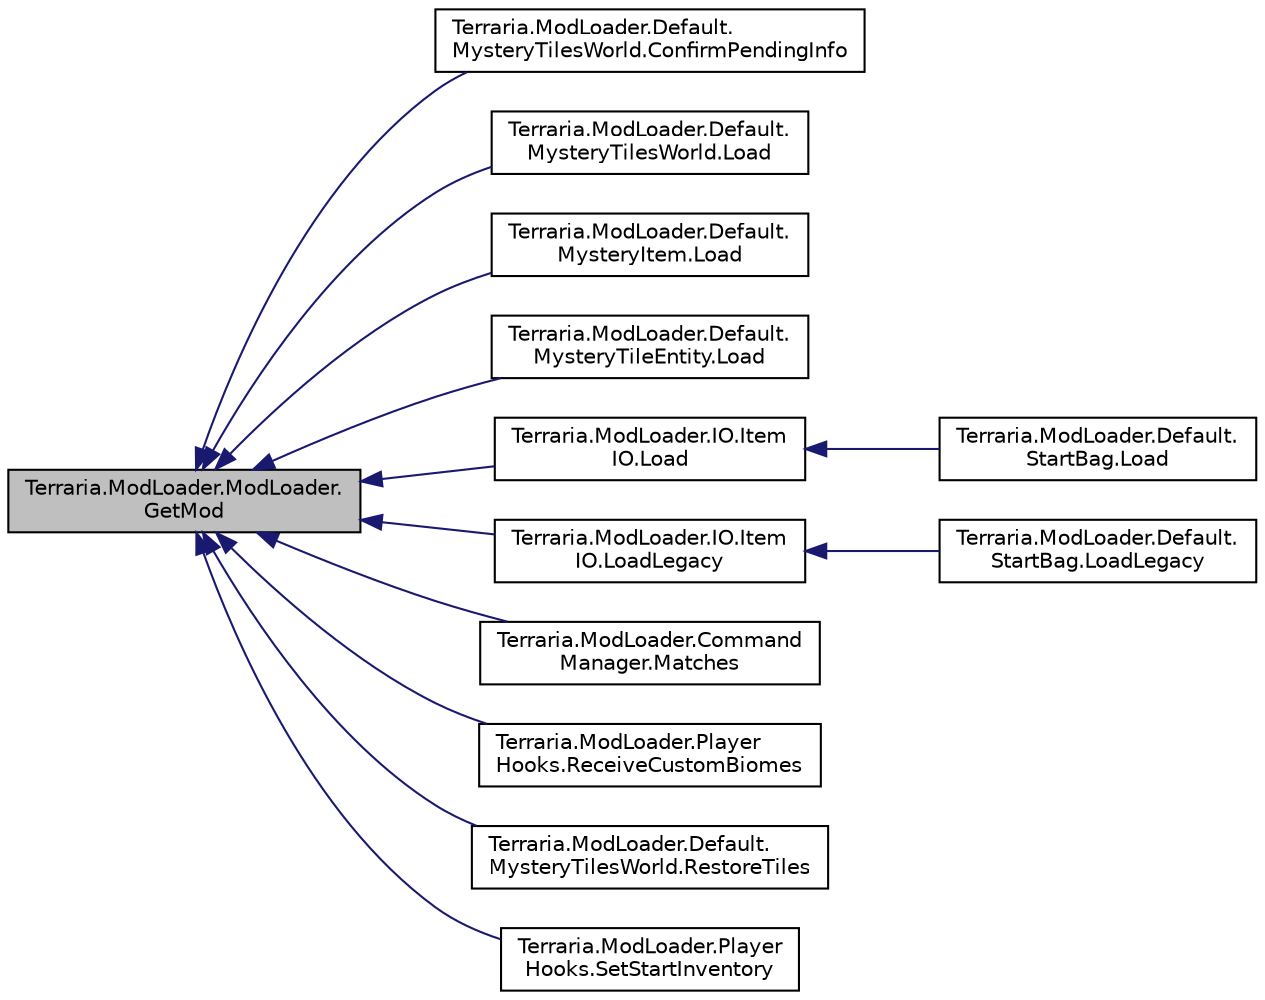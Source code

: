 digraph "Terraria.ModLoader.ModLoader.GetMod"
{
  edge [fontname="Helvetica",fontsize="10",labelfontname="Helvetica",labelfontsize="10"];
  node [fontname="Helvetica",fontsize="10",shape=record];
  rankdir="LR";
  Node13 [label="Terraria.ModLoader.ModLoader.\lGetMod",height=0.2,width=0.4,color="black", fillcolor="grey75", style="filled", fontcolor="black"];
  Node13 -> Node14 [dir="back",color="midnightblue",fontsize="10",style="solid",fontname="Helvetica"];
  Node14 [label="Terraria.ModLoader.Default.\lMysteryTilesWorld.ConfirmPendingInfo",height=0.2,width=0.4,color="black", fillcolor="white", style="filled",URL="$class_terraria_1_1_mod_loader_1_1_default_1_1_mystery_tiles_world.html#a3920b02bdd051d4d9445ff23440de1df"];
  Node13 -> Node15 [dir="back",color="midnightblue",fontsize="10",style="solid",fontname="Helvetica"];
  Node15 [label="Terraria.ModLoader.Default.\lMysteryTilesWorld.Load",height=0.2,width=0.4,color="black", fillcolor="white", style="filled",URL="$class_terraria_1_1_mod_loader_1_1_default_1_1_mystery_tiles_world.html#ad8a45161caf3bfc30391440d247c9389"];
  Node13 -> Node16 [dir="back",color="midnightblue",fontsize="10",style="solid",fontname="Helvetica"];
  Node16 [label="Terraria.ModLoader.Default.\lMysteryItem.Load",height=0.2,width=0.4,color="black", fillcolor="white", style="filled",URL="$class_terraria_1_1_mod_loader_1_1_default_1_1_mystery_item.html#a3aec67c772106a0509fa6721db37f098"];
  Node13 -> Node17 [dir="back",color="midnightblue",fontsize="10",style="solid",fontname="Helvetica"];
  Node17 [label="Terraria.ModLoader.Default.\lMysteryTileEntity.Load",height=0.2,width=0.4,color="black", fillcolor="white", style="filled",URL="$class_terraria_1_1_mod_loader_1_1_default_1_1_mystery_tile_entity.html#a8a244808456884bf3cebb92100cc754d"];
  Node13 -> Node18 [dir="back",color="midnightblue",fontsize="10",style="solid",fontname="Helvetica"];
  Node18 [label="Terraria.ModLoader.IO.Item\lIO.Load",height=0.2,width=0.4,color="black", fillcolor="white", style="filled",URL="$class_terraria_1_1_mod_loader_1_1_i_o_1_1_item_i_o.html#a6d85be6826465184a0c159ff793b69b6"];
  Node18 -> Node19 [dir="back",color="midnightblue",fontsize="10",style="solid",fontname="Helvetica"];
  Node19 [label="Terraria.ModLoader.Default.\lStartBag.Load",height=0.2,width=0.4,color="black", fillcolor="white", style="filled",URL="$class_terraria_1_1_mod_loader_1_1_default_1_1_start_bag.html#aac5cc5c84236ef7a9322bba88485985e"];
  Node13 -> Node20 [dir="back",color="midnightblue",fontsize="10",style="solid",fontname="Helvetica"];
  Node20 [label="Terraria.ModLoader.IO.Item\lIO.LoadLegacy",height=0.2,width=0.4,color="black", fillcolor="white", style="filled",URL="$class_terraria_1_1_mod_loader_1_1_i_o_1_1_item_i_o.html#a0fc1412d46dee67b9a2031f05e5d0560"];
  Node20 -> Node21 [dir="back",color="midnightblue",fontsize="10",style="solid",fontname="Helvetica"];
  Node21 [label="Terraria.ModLoader.Default.\lStartBag.LoadLegacy",height=0.2,width=0.4,color="black", fillcolor="white", style="filled",URL="$class_terraria_1_1_mod_loader_1_1_default_1_1_start_bag.html#a7c8a75be45fe15ec3c2401798afb41c3"];
  Node13 -> Node22 [dir="back",color="midnightblue",fontsize="10",style="solid",fontname="Helvetica"];
  Node22 [label="Terraria.ModLoader.Command\lManager.Matches",height=0.2,width=0.4,color="black", fillcolor="white", style="filled",URL="$class_terraria_1_1_mod_loader_1_1_command_manager.html#a4727c449168dce8069e2ebdecb0a6475"];
  Node13 -> Node23 [dir="back",color="midnightblue",fontsize="10",style="solid",fontname="Helvetica"];
  Node23 [label="Terraria.ModLoader.Player\lHooks.ReceiveCustomBiomes",height=0.2,width=0.4,color="black", fillcolor="white", style="filled",URL="$class_terraria_1_1_mod_loader_1_1_player_hooks.html#a8f2a717cebd8bc342596b7ac3c2d1669"];
  Node13 -> Node24 [dir="back",color="midnightblue",fontsize="10",style="solid",fontname="Helvetica"];
  Node24 [label="Terraria.ModLoader.Default.\lMysteryTilesWorld.RestoreTiles",height=0.2,width=0.4,color="black", fillcolor="white", style="filled",URL="$class_terraria_1_1_mod_loader_1_1_default_1_1_mystery_tiles_world.html#ae3f3558c5711aee8c6af37d272682440"];
  Node13 -> Node25 [dir="back",color="midnightblue",fontsize="10",style="solid",fontname="Helvetica"];
  Node25 [label="Terraria.ModLoader.Player\lHooks.SetStartInventory",height=0.2,width=0.4,color="black", fillcolor="white", style="filled",URL="$class_terraria_1_1_mod_loader_1_1_player_hooks.html#ad7fe8c60e3c3ff813a4cedc4ecfe1545"];
}
